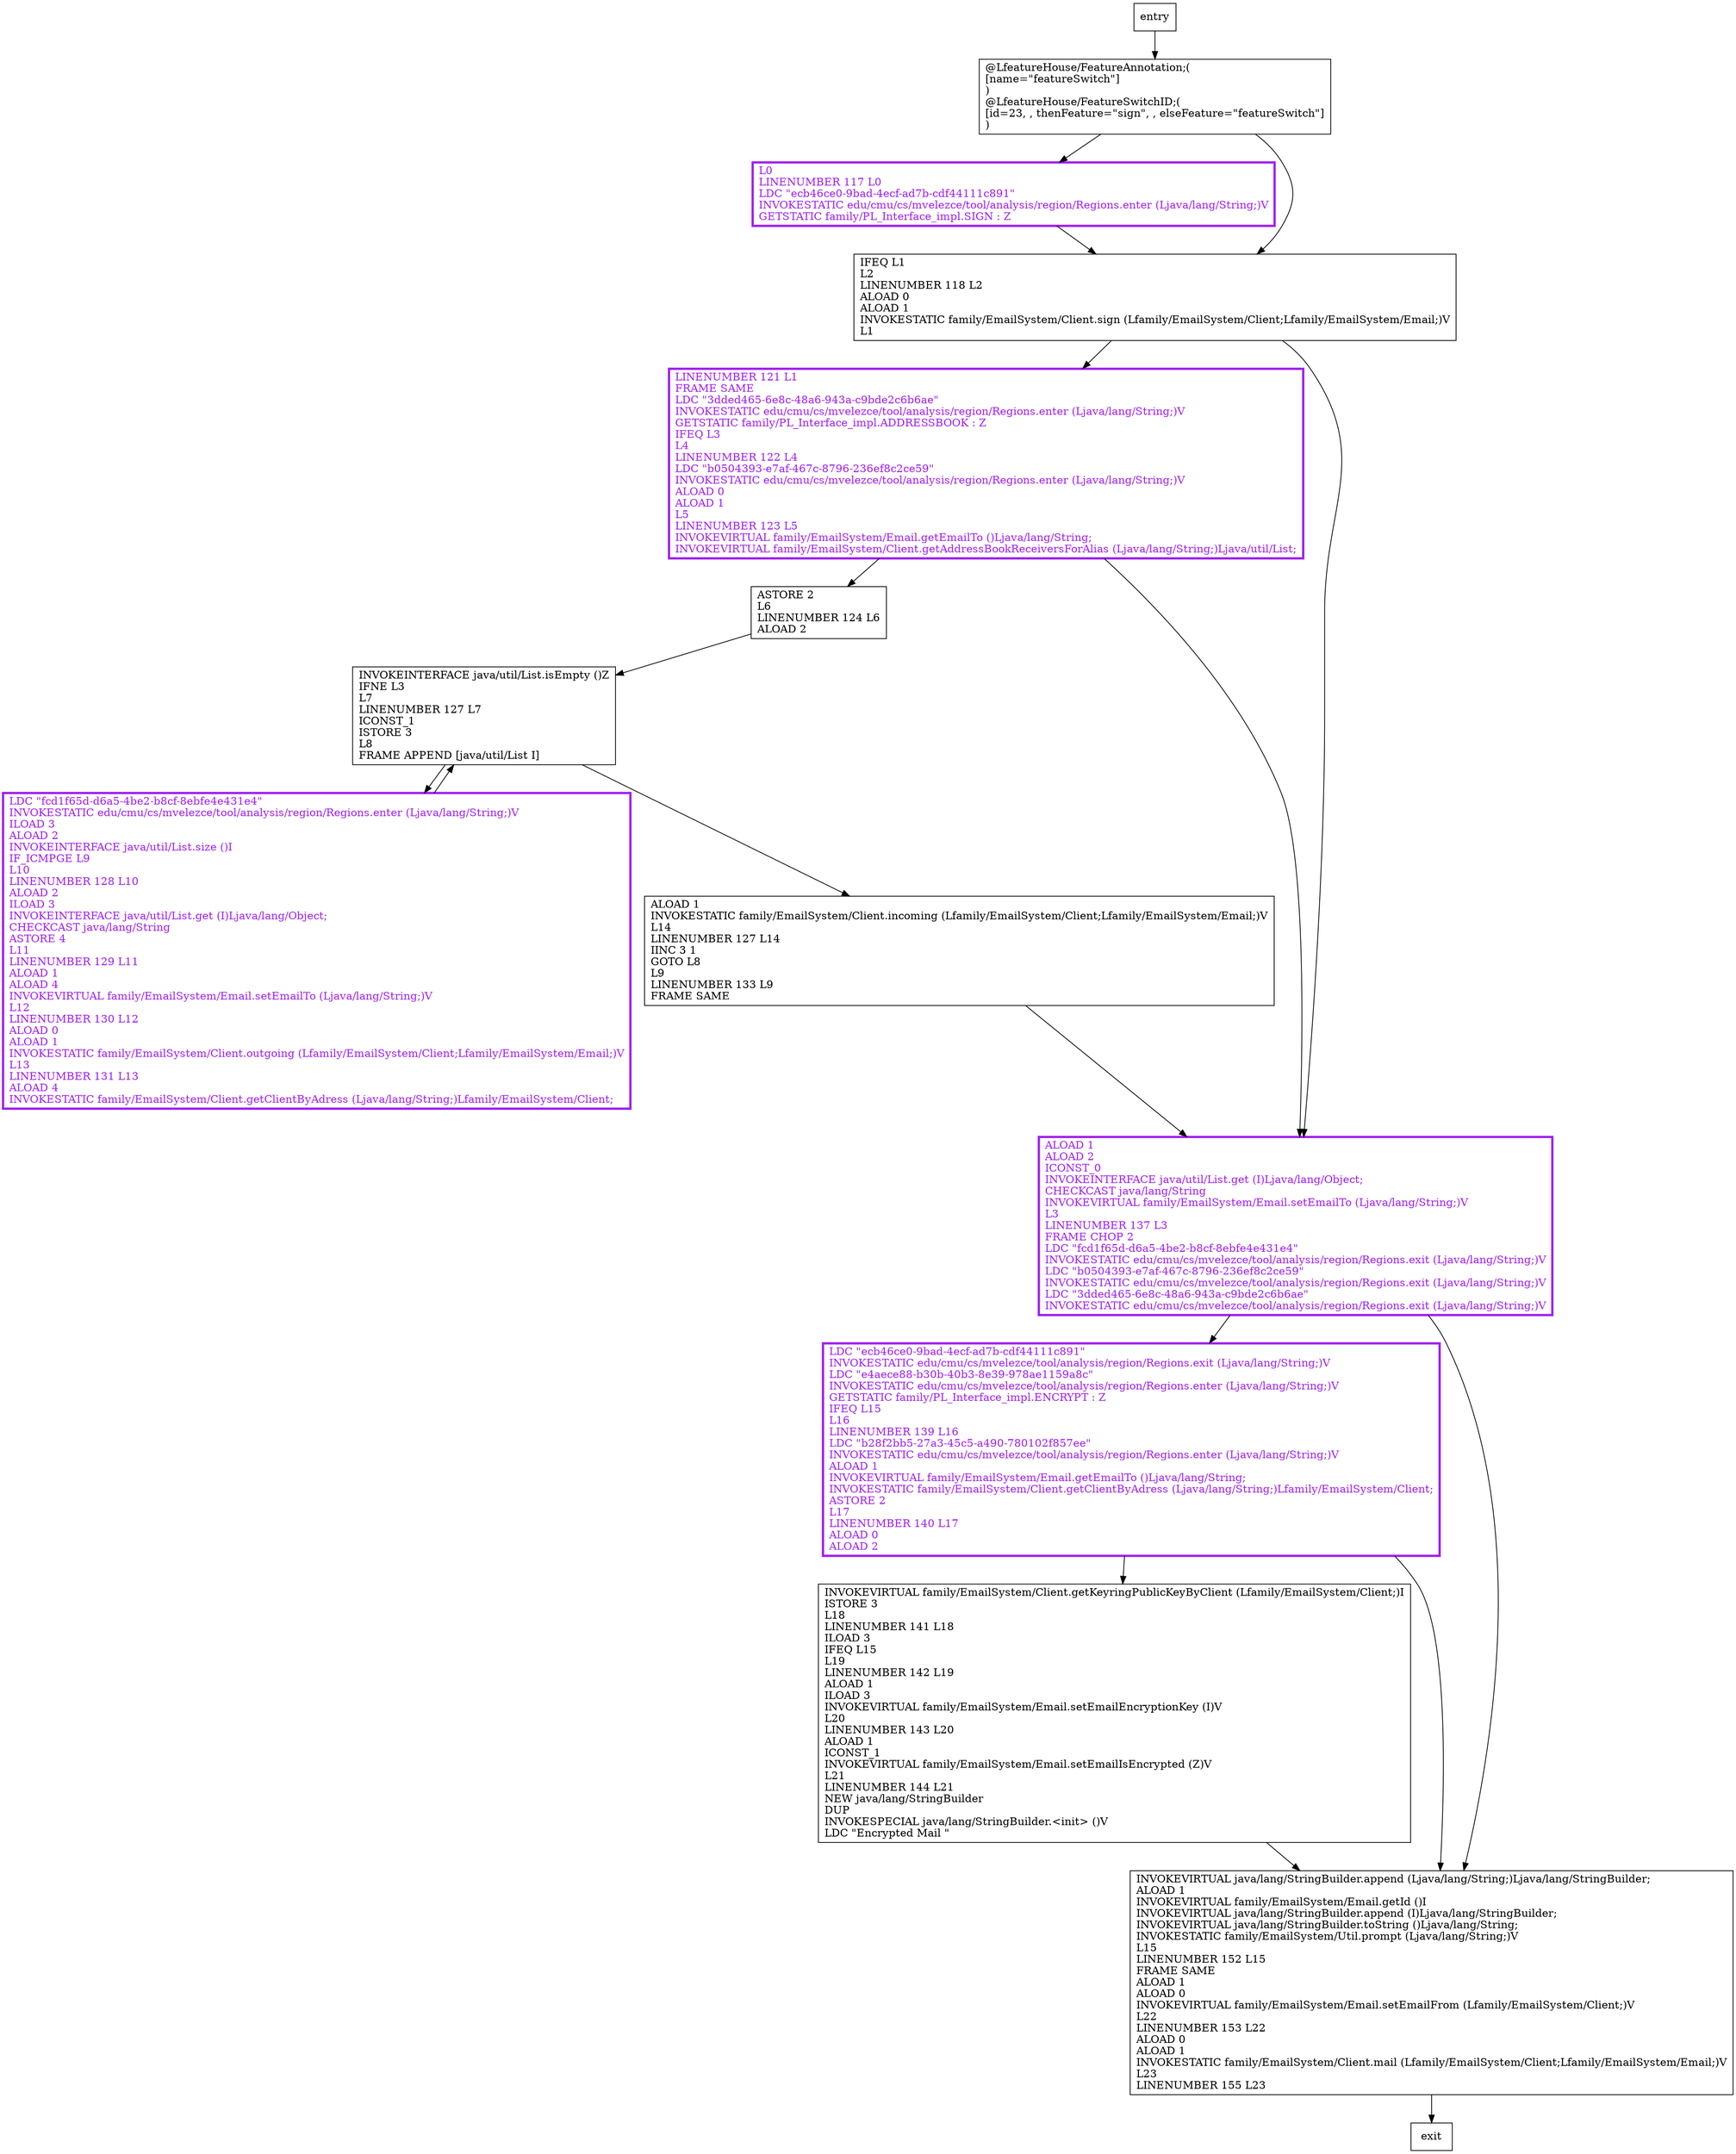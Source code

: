 digraph outgoing {
node [shape=record];
511524231 [label="L0\lLINENUMBER 117 L0\lLDC \"ecb46ce0-9bad-4ecf-ad7b-cdf44111c891\"\lINVOKESTATIC edu/cmu/cs/mvelezce/tool/analysis/region/Regions.enter (Ljava/lang/String;)V\lGETSTATIC family/PL_Interface_impl.SIGN : Z\l"];
1098139353 [label="@LfeatureHouse/FeatureAnnotation;(\l[name=\"featureSwitch\"]\l)\l@LfeatureHouse/FeatureSwitchID;(\l[id=23, , thenFeature=\"sign\", , elseFeature=\"featureSwitch\"]\l)\l"];
1208288923 [label="INVOKEVIRTUAL family/EmailSystem/Client.getKeyringPublicKeyByClient (Lfamily/EmailSystem/Client;)I\lISTORE 3\lL18\lLINENUMBER 141 L18\lILOAD 3\lIFEQ L15\lL19\lLINENUMBER 142 L19\lALOAD 1\lILOAD 3\lINVOKEVIRTUAL family/EmailSystem/Email.setEmailEncryptionKey (I)V\lL20\lLINENUMBER 143 L20\lALOAD 1\lICONST_1\lINVOKEVIRTUAL family/EmailSystem/Email.setEmailIsEncrypted (Z)V\lL21\lLINENUMBER 144 L21\lNEW java/lang/StringBuilder\lDUP\lINVOKESPECIAL java/lang/StringBuilder.\<init\> ()V\lLDC \"Encrypted Mail \"\l"];
603456365 [label="LDC \"fcd1f65d-d6a5-4be2-b8cf-8ebfe4e431e4\"\lINVOKESTATIC edu/cmu/cs/mvelezce/tool/analysis/region/Regions.enter (Ljava/lang/String;)V\lILOAD 3\lALOAD 2\lINVOKEINTERFACE java/util/List.size ()I\lIF_ICMPGE L9\lL10\lLINENUMBER 128 L10\lALOAD 2\lILOAD 3\lINVOKEINTERFACE java/util/List.get (I)Ljava/lang/Object;\lCHECKCAST java/lang/String\lASTORE 4\lL11\lLINENUMBER 129 L11\lALOAD 1\lALOAD 4\lINVOKEVIRTUAL family/EmailSystem/Email.setEmailTo (Ljava/lang/String;)V\lL12\lLINENUMBER 130 L12\lALOAD 0\lALOAD 1\lINVOKESTATIC family/EmailSystem/Client.outgoing (Lfamily/EmailSystem/Client;Lfamily/EmailSystem/Email;)V\lL13\lLINENUMBER 131 L13\lALOAD 4\lINVOKESTATIC family/EmailSystem/Client.getClientByAdress (Ljava/lang/String;)Lfamily/EmailSystem/Client;\l"];
1760992419 [label="INVOKEINTERFACE java/util/List.isEmpty ()Z\lIFNE L3\lL7\lLINENUMBER 127 L7\lICONST_1\lISTORE 3\lL8\lFRAME APPEND [java/util/List I]\l"];
721783805 [label="LDC \"ecb46ce0-9bad-4ecf-ad7b-cdf44111c891\"\lINVOKESTATIC edu/cmu/cs/mvelezce/tool/analysis/region/Regions.exit (Ljava/lang/String;)V\lLDC \"e4aece88-b30b-40b3-8e39-978ae1159a8c\"\lINVOKESTATIC edu/cmu/cs/mvelezce/tool/analysis/region/Regions.enter (Ljava/lang/String;)V\lGETSTATIC family/PL_Interface_impl.ENCRYPT : Z\lIFEQ L15\lL16\lLINENUMBER 139 L16\lLDC \"b28f2bb5-27a3-45c5-a490-780102f857ee\"\lINVOKESTATIC edu/cmu/cs/mvelezce/tool/analysis/region/Regions.enter (Ljava/lang/String;)V\lALOAD 1\lINVOKEVIRTUAL family/EmailSystem/Email.getEmailTo ()Ljava/lang/String;\lINVOKESTATIC family/EmailSystem/Client.getClientByAdress (Ljava/lang/String;)Lfamily/EmailSystem/Client;\lASTORE 2\lL17\lLINENUMBER 140 L17\lALOAD 0\lALOAD 2\l"];
1914928104 [label="ASTORE 2\lL6\lLINENUMBER 124 L6\lALOAD 2\l"];
2121705071 [label="LINENUMBER 121 L1\lFRAME SAME\lLDC \"3dded465-6e8c-48a6-943a-c9bde2c6b6ae\"\lINVOKESTATIC edu/cmu/cs/mvelezce/tool/analysis/region/Regions.enter (Ljava/lang/String;)V\lGETSTATIC family/PL_Interface_impl.ADDRESSBOOK : Z\lIFEQ L3\lL4\lLINENUMBER 122 L4\lLDC \"b0504393-e7af-467c-8796-236ef8c2ce59\"\lINVOKESTATIC edu/cmu/cs/mvelezce/tool/analysis/region/Regions.enter (Ljava/lang/String;)V\lALOAD 0\lALOAD 1\lL5\lLINENUMBER 123 L5\lINVOKEVIRTUAL family/EmailSystem/Email.getEmailTo ()Ljava/lang/String;\lINVOKEVIRTUAL family/EmailSystem/Client.getAddressBookReceiversForAlias (Ljava/lang/String;)Ljava/util/List;\l"];
872877010 [label="IFEQ L1\lL2\lLINENUMBER 118 L2\lALOAD 0\lALOAD 1\lINVOKESTATIC family/EmailSystem/Client.sign (Lfamily/EmailSystem/Client;Lfamily/EmailSystem/Email;)V\lL1\l"];
500656514 [label="ALOAD 1\lALOAD 2\lICONST_0\lINVOKEINTERFACE java/util/List.get (I)Ljava/lang/Object;\lCHECKCAST java/lang/String\lINVOKEVIRTUAL family/EmailSystem/Email.setEmailTo (Ljava/lang/String;)V\lL3\lLINENUMBER 137 L3\lFRAME CHOP 2\lLDC \"fcd1f65d-d6a5-4be2-b8cf-8ebfe4e431e4\"\lINVOKESTATIC edu/cmu/cs/mvelezce/tool/analysis/region/Regions.exit (Ljava/lang/String;)V\lLDC \"b0504393-e7af-467c-8796-236ef8c2ce59\"\lINVOKESTATIC edu/cmu/cs/mvelezce/tool/analysis/region/Regions.exit (Ljava/lang/String;)V\lLDC \"3dded465-6e8c-48a6-943a-c9bde2c6b6ae\"\lINVOKESTATIC edu/cmu/cs/mvelezce/tool/analysis/region/Regions.exit (Ljava/lang/String;)V\l"];
96858414 [label="ALOAD 1\lINVOKESTATIC family/EmailSystem/Client.incoming (Lfamily/EmailSystem/Client;Lfamily/EmailSystem/Email;)V\lL14\lLINENUMBER 127 L14\lIINC 3 1\lGOTO L8\lL9\lLINENUMBER 133 L9\lFRAME SAME\l"];
31676014 [label="INVOKEVIRTUAL java/lang/StringBuilder.append (Ljava/lang/String;)Ljava/lang/StringBuilder;\lALOAD 1\lINVOKEVIRTUAL family/EmailSystem/Email.getId ()I\lINVOKEVIRTUAL java/lang/StringBuilder.append (I)Ljava/lang/StringBuilder;\lINVOKEVIRTUAL java/lang/StringBuilder.toString ()Ljava/lang/String;\lINVOKESTATIC family/EmailSystem/Util.prompt (Ljava/lang/String;)V\lL15\lLINENUMBER 152 L15\lFRAME SAME\lALOAD 1\lALOAD 0\lINVOKEVIRTUAL family/EmailSystem/Email.setEmailFrom (Lfamily/EmailSystem/Client;)V\lL22\lLINENUMBER 153 L22\lALOAD 0\lALOAD 1\lINVOKESTATIC family/EmailSystem/Client.mail (Lfamily/EmailSystem/Client;Lfamily/EmailSystem/Email;)V\lL23\lLINENUMBER 155 L23\l"];
entry;
exit;
1760992419 -> 603456365;
1760992419 -> 96858414;
721783805 -> 1208288923;
721783805 -> 31676014;
1914928104 -> 1760992419;
872877010 -> 2121705071;
872877010 -> 500656514;
500656514 -> 721783805;
500656514 -> 31676014;
31676014 -> exit;
entry -> 1098139353;
511524231 -> 872877010;
1098139353 -> 511524231;
1098139353 -> 872877010;
1208288923 -> 31676014;
603456365 -> 1760992419;
2121705071 -> 1914928104;
2121705071 -> 500656514;
96858414 -> 500656514;
511524231[fontcolor="purple", penwidth=3, color="purple"];
603456365[fontcolor="purple", penwidth=3, color="purple"];
721783805[fontcolor="purple", penwidth=3, color="purple"];
2121705071[fontcolor="purple", penwidth=3, color="purple"];
500656514[fontcolor="purple", penwidth=3, color="purple"];
}
